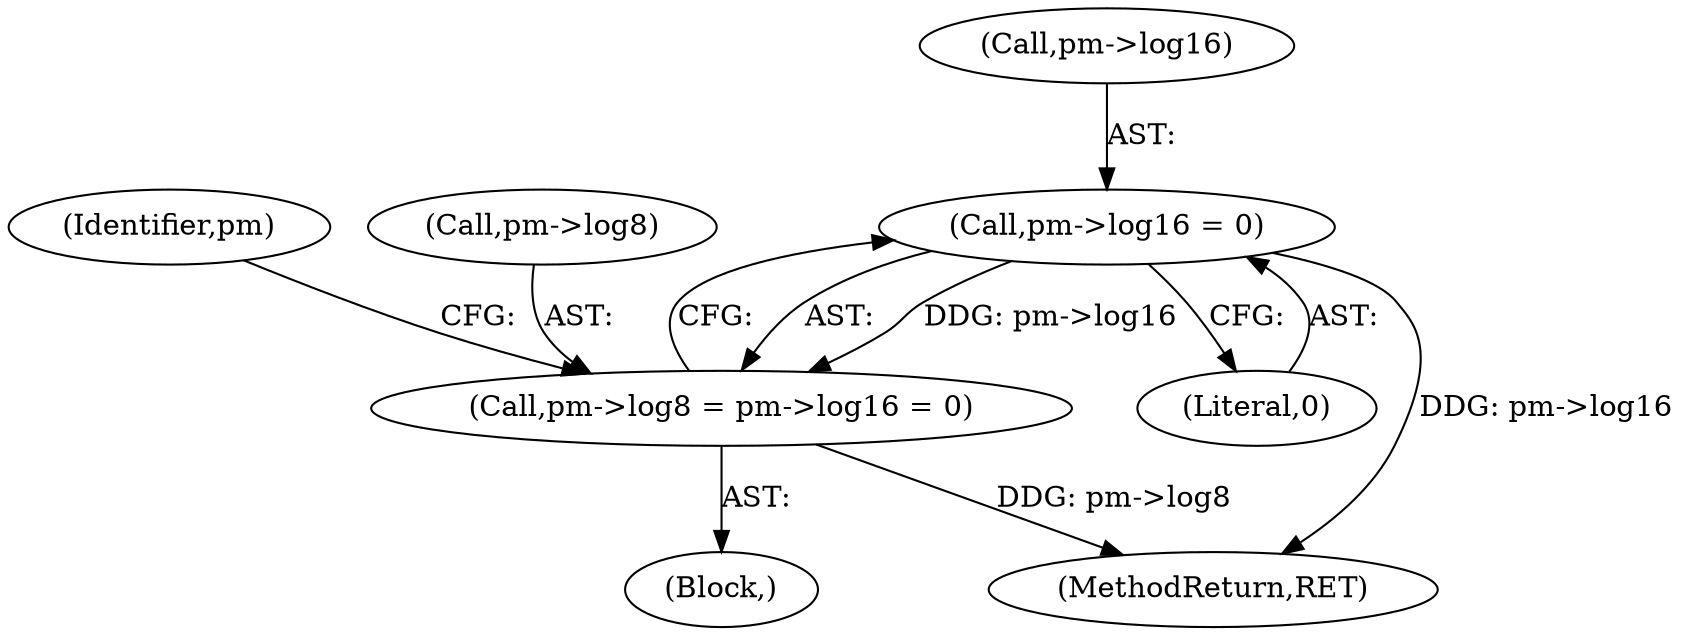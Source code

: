 digraph "0_Android_9d4853418ab2f754c2b63e091c29c5529b8b86ca_104@pointer" {
"1000234" [label="(Call,pm->log16 = 0)"];
"1000230" [label="(Call,pm->log8 = pm->log16 = 0)"];
"1000238" [label="(Literal,0)"];
"1000300" [label="(MethodReturn,RET)"];
"1000241" [label="(Identifier,pm)"];
"1000230" [label="(Call,pm->log8 = pm->log16 = 0)"];
"1000235" [label="(Call,pm->log16)"];
"1000231" [label="(Call,pm->log8)"];
"1000104" [label="(Block,)"];
"1000234" [label="(Call,pm->log16 = 0)"];
"1000234" -> "1000230"  [label="AST: "];
"1000234" -> "1000238"  [label="CFG: "];
"1000235" -> "1000234"  [label="AST: "];
"1000238" -> "1000234"  [label="AST: "];
"1000230" -> "1000234"  [label="CFG: "];
"1000234" -> "1000300"  [label="DDG: pm->log16"];
"1000234" -> "1000230"  [label="DDG: pm->log16"];
"1000230" -> "1000104"  [label="AST: "];
"1000231" -> "1000230"  [label="AST: "];
"1000241" -> "1000230"  [label="CFG: "];
"1000230" -> "1000300"  [label="DDG: pm->log8"];
}
